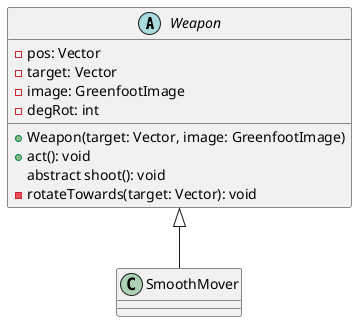 @startuml

abstract class Weapon
class SmoothMover

Weapon <|-- SmoothMover

Weapon : -pos: Vector
Weapon : -target: Vector
Weapon : -image: GreenfootImage
Weapon : -degRot: int

Weapon : +Weapon(target: Vector, image: GreenfootImage)
Weapon : +act(): void
Weapon : abstract shoot(): void
Weapon : -rotateTowards(target: Vector): void

@enduml